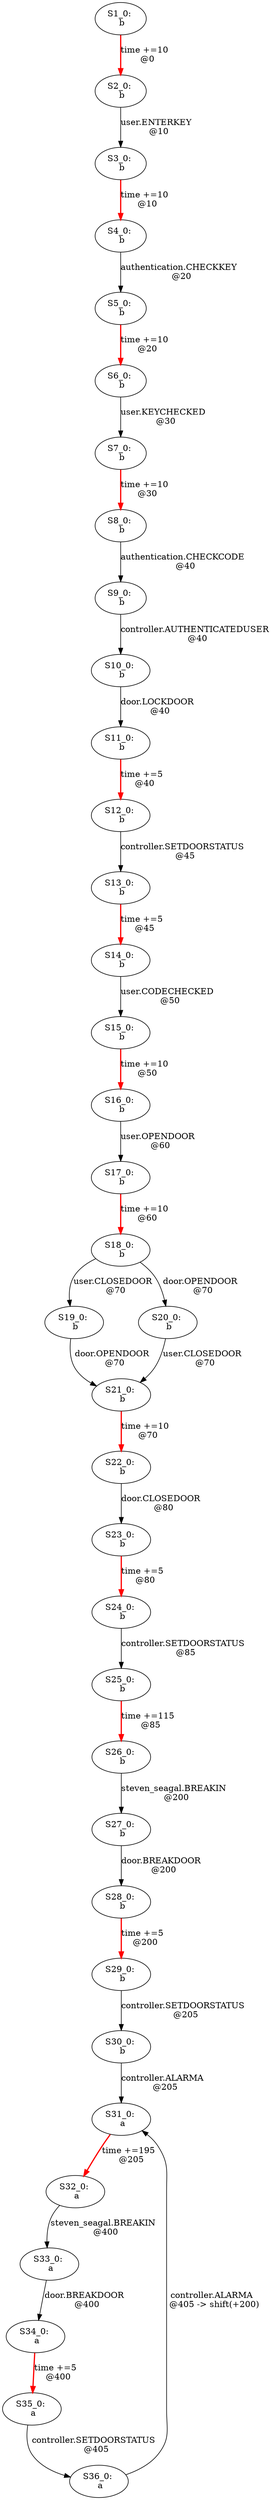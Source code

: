 digraph html {
S1_0[label="S1_0: \n b"];
S2_0[label="S2_0: \n b"];
S1_0 -> S2_0[label="time +=10 \n @0", style="bold", color="red"];
S3_0[label="S3_0: \n b"];
S4_0[label="S4_0: \n b"];
S3_0 -> S4_0[label="time +=10 \n @10", style="bold", color="red"];
S2_0 -> S3_0[label="user.ENTERKEY \n @10"];
S5_0[label="S5_0: \n b"];
S6_0[label="S6_0: \n b"];
S5_0 -> S6_0[label="time +=10 \n @20", style="bold", color="red"];
S4_0 -> S5_0[label="authentication.CHECKKEY \n @20"];
S7_0[label="S7_0: \n b"];
S8_0[label="S8_0: \n b"];
S7_0 -> S8_0[label="time +=10 \n @30", style="bold", color="red"];
S6_0 -> S7_0[label="user.KEYCHECKED \n @30"];
S9_0[label="S9_0: \n b"];
S8_0 -> S9_0[label="authentication.CHECKCODE \n @40"];
S10_0[label="S10_0: \n b"];
S9_0 -> S10_0[label="controller.AUTHENTICATEDUSER \n @40"];
S11_0[label="S11_0: \n b"];
S12_0[label="S12_0: \n b"];
S11_0 -> S12_0[label="time +=5 \n @40", style="bold", color="red"];
S10_0 -> S11_0[label="door.LOCKDOOR \n @40"];
S13_0[label="S13_0: \n b"];
S14_0[label="S14_0: \n b"];
S13_0 -> S14_0[label="time +=5 \n @45", style="bold", color="red"];
S12_0 -> S13_0[label="controller.SETDOORSTATUS \n @45"];
S15_0[label="S15_0: \n b"];
S16_0[label="S16_0: \n b"];
S15_0 -> S16_0[label="time +=10 \n @50", style="bold", color="red"];
S14_0 -> S15_0[label="user.CODECHECKED \n @50"];
S17_0[label="S17_0: \n b"];
S18_0[label="S18_0: \n b"];
S17_0 -> S18_0[label="time +=10 \n @60", style="bold", color="red"];
S16_0 -> S17_0[label="user.OPENDOOR \n @60"];
S19_0[label="S19_0: \n b"];
S18_0 -> S19_0[label="user.CLOSEDOOR \n @70"];
S20_0[label="S20_0: \n b"];
S18_0 -> S20_0[label="door.OPENDOOR \n @70"];
S21_0[label="S21_0: \n b"];
S22_0[label="S22_0: \n b"];
S21_0 -> S22_0[label="time +=10 \n @70", style="bold", color="red"];
S19_0 -> S21_0[label="door.OPENDOOR \n @70"];
S20_0 -> S21_0[label="user.CLOSEDOOR \n @70"];
S23_0[label="S23_0: \n b"];
S24_0[label="S24_0: \n b"];
S23_0 -> S24_0[label="time +=5 \n @80", style="bold", color="red"];
S22_0 -> S23_0[label="door.CLOSEDOOR \n @80"];
S25_0[label="S25_0: \n b"];
S26_0[label="S26_0: \n b"];
S25_0 -> S26_0[label="time +=115 \n @85", style="bold", color="red"];
S24_0 -> S25_0[label="controller.SETDOORSTATUS \n @85"];
S27_0[label="S27_0: \n b"];
S26_0 -> S27_0[label="steven_seagal.BREAKIN \n @200"];
S28_0[label="S28_0: \n b"];
S29_0[label="S29_0: \n b"];
S28_0 -> S29_0[label="time +=5 \n @200", style="bold", color="red"];
S27_0 -> S28_0[label="door.BREAKDOOR \n @200"];
S30_0[label="S30_0: \n b"];
S29_0 -> S30_0[label="controller.SETDOORSTATUS \n @205"];
S31_0[label="S31_0: \n a"];
S32_0[label="S32_0: \n a"];
S31_0 -> S32_0[label="time +=195 \n @205", style="bold", color="red"];
S30_0 -> S31_0[label="controller.ALARMA \n @205"];
S33_0[label="S33_0: \n a"];
S32_0 -> S33_0[label="steven_seagal.BREAKIN \n @400"];
S34_0[label="S34_0: \n a"];
S35_0[label="S35_0: \n a"];
S34_0 -> S35_0[label="time +=5 \n @400", style="bold", color="red"];
S33_0 -> S34_0[label="door.BREAKDOOR \n @400"];
S36_0[label="S36_0: \n a"];
S35_0 -> S36_0[label="controller.SETDOORSTATUS \n @405"];
S36_0 -> S31_0[label="controller.ALARMA \n @405 -> shift(+200)"];
}